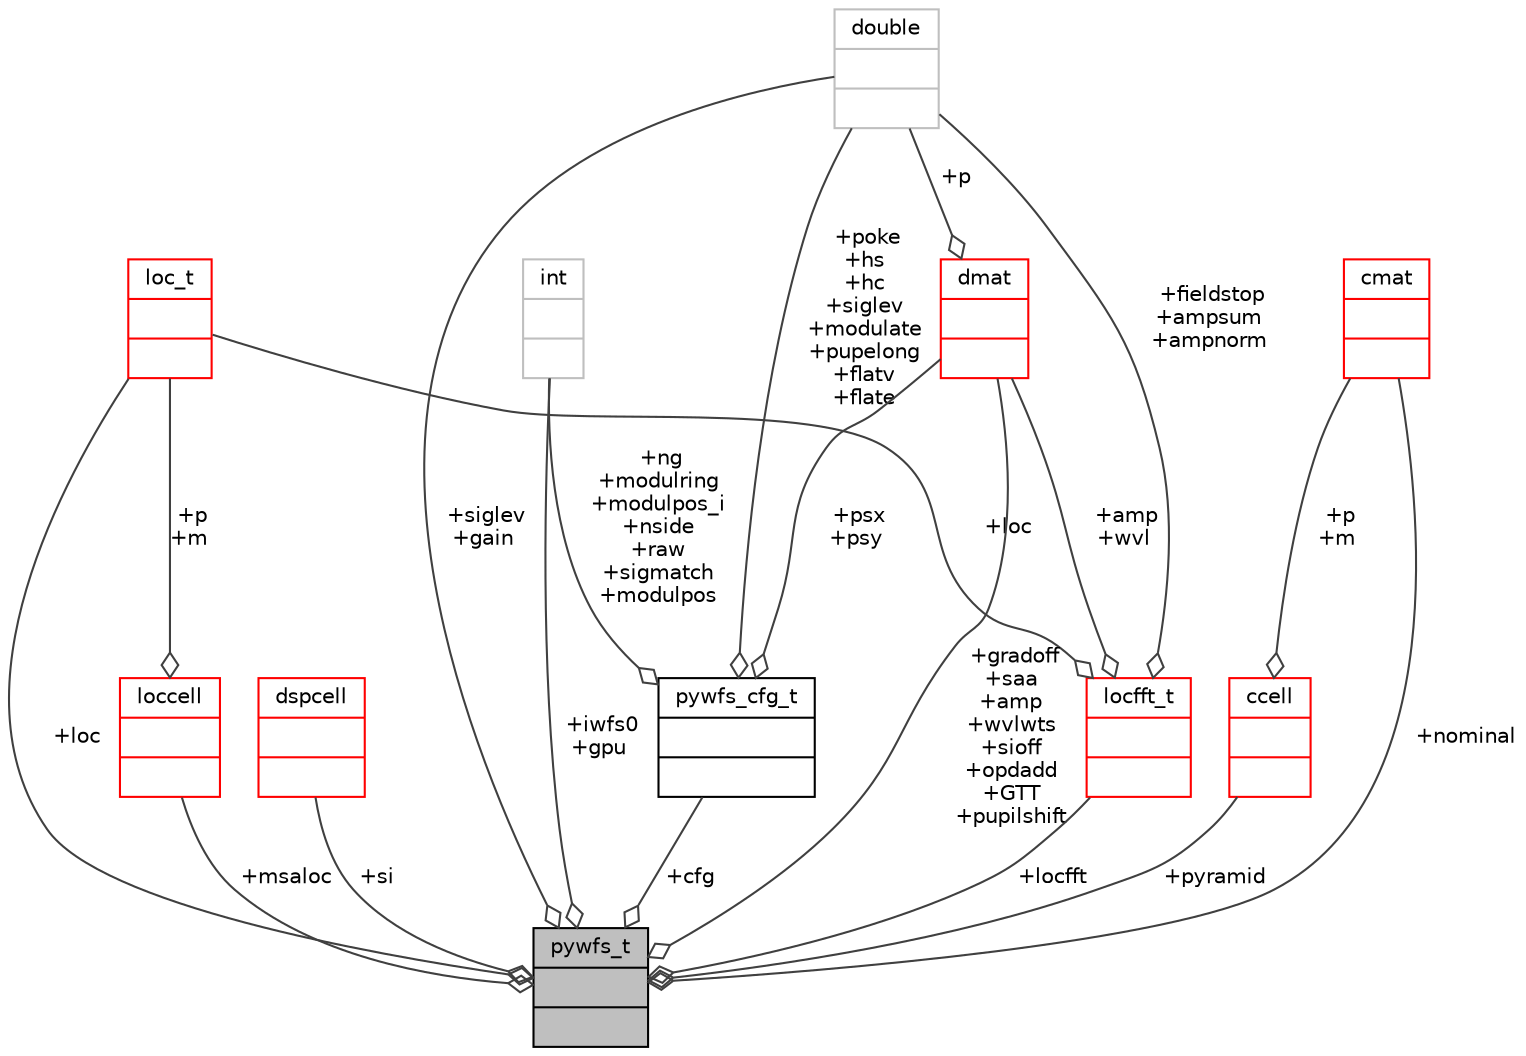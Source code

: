 digraph "pywfs_t"
{
 // INTERACTIVE_SVG=YES
  bgcolor="transparent";
  edge [fontname="Helvetica",fontsize="10",labelfontname="Helvetica",labelfontsize="10"];
  node [fontname="Helvetica",fontsize="10",shape=record];
  Node1 [label="{pywfs_t\n||}",height=0.2,width=0.4,color="black", fillcolor="grey75", style="filled", fontcolor="black"];
  Node2 -> Node1 [color="grey25",fontsize="10",style="solid",label=" +msaloc" ,arrowhead="odiamond",fontname="Helvetica"];
  Node2 [label="{loccell\n||}",height=0.2,width=0.4,color="red",URL="$type_8h.html#structloccell"];
  Node13 -> Node2 [color="grey25",fontsize="10",style="solid",label=" +p\n+m" ,arrowhead="odiamond",fontname="Helvetica"];
  Node13 [label="{loc_t\n||}",height=0.2,width=0.4,color="red",URL="$type_8h.html#structloc__t"];
  Node16 -> Node1 [color="grey25",fontsize="10",style="solid",label=" +si" ,arrowhead="odiamond",fontname="Helvetica"];
  Node16 [label="{dspcell\n||}",height=0.2,width=0.4,color="red",URL="$type_8h.html#structdspcell"];
  Node18 -> Node1 [color="grey25",fontsize="10",style="solid",label=" +siglev\n+gain" ,arrowhead="odiamond",fontname="Helvetica"];
  Node18 [label="{double\n||}",height=0.2,width=0.4,color="grey75"];
  Node19 -> Node1 [color="grey25",fontsize="10",style="solid",label=" +cfg" ,arrowhead="odiamond",fontname="Helvetica"];
  Node19 [label="{pywfs_cfg_t\n||}",height=0.2,width=0.4,color="black",URL="$parms_8h.html#structpywfs__cfg__t"];
  Node18 -> Node19 [color="grey25",fontsize="10",style="solid",label=" +poke\n+hs\n+hc\n+siglev\n+modulate\n+pupelong\n+flatv\n+flate" ,arrowhead="odiamond",fontname="Helvetica"];
  Node5 -> Node19 [color="grey25",fontsize="10",style="solid",label=" +ng\n+modulring\n+modulpos_i\n+nside\n+raw\n+sigmatch\n+modulpos" ,arrowhead="odiamond",fontname="Helvetica"];
  Node5 [label="{int\n||}",height=0.2,width=0.4,color="grey75"];
  Node20 -> Node19 [color="grey25",fontsize="10",style="solid",label=" +psx\n+psy" ,arrowhead="odiamond",fontname="Helvetica"];
  Node20 [label="{dmat\n||}",height=0.2,width=0.4,color="red",URL="$type_8h.html#structdmat"];
  Node18 -> Node20 [color="grey25",fontsize="10",style="solid",label=" +p" ,arrowhead="odiamond",fontname="Helvetica"];
  Node23 -> Node1 [color="grey25",fontsize="10",style="solid",label=" +locfft" ,arrowhead="odiamond",fontname="Helvetica"];
  Node23 [label="{locfft_t\n||}",height=0.2,width=0.4,color="red",URL="$locfft_8h.html#structlocfft__t"];
  Node18 -> Node23 [color="grey25",fontsize="10",style="solid",label=" +fieldstop\n+ampsum\n+ampnorm" ,arrowhead="odiamond",fontname="Helvetica"];
  Node20 -> Node23 [color="grey25",fontsize="10",style="solid",label=" +amp\n+wvl" ,arrowhead="odiamond",fontname="Helvetica"];
  Node13 -> Node23 [color="grey25",fontsize="10",style="solid",label=" +loc" ,arrowhead="odiamond",fontname="Helvetica"];
  Node5 -> Node1 [color="grey25",fontsize="10",style="solid",label=" +iwfs0\n+gpu" ,arrowhead="odiamond",fontname="Helvetica"];
  Node20 -> Node1 [color="grey25",fontsize="10",style="solid",label=" +gradoff\n+saa\n+amp\n+wvlwts\n+sioff\n+opdadd\n+GTT\n+pupilshift" ,arrowhead="odiamond",fontname="Helvetica"];
  Node27 -> Node1 [color="grey25",fontsize="10",style="solid",label=" +nominal" ,arrowhead="odiamond",fontname="Helvetica"];
  Node27 [label="{cmat\n||}",height=0.2,width=0.4,color="red",URL="$type_8h.html#structcmat"];
  Node13 -> Node1 [color="grey25",fontsize="10",style="solid",label=" +loc" ,arrowhead="odiamond",fontname="Helvetica"];
  Node29 -> Node1 [color="grey25",fontsize="10",style="solid",label=" +pyramid" ,arrowhead="odiamond",fontname="Helvetica"];
  Node29 [label="{ccell\n||}",height=0.2,width=0.4,color="red",URL="$type_8h.html#structccell"];
  Node27 -> Node29 [color="grey25",fontsize="10",style="solid",label=" +p\n+m" ,arrowhead="odiamond",fontname="Helvetica"];
}
